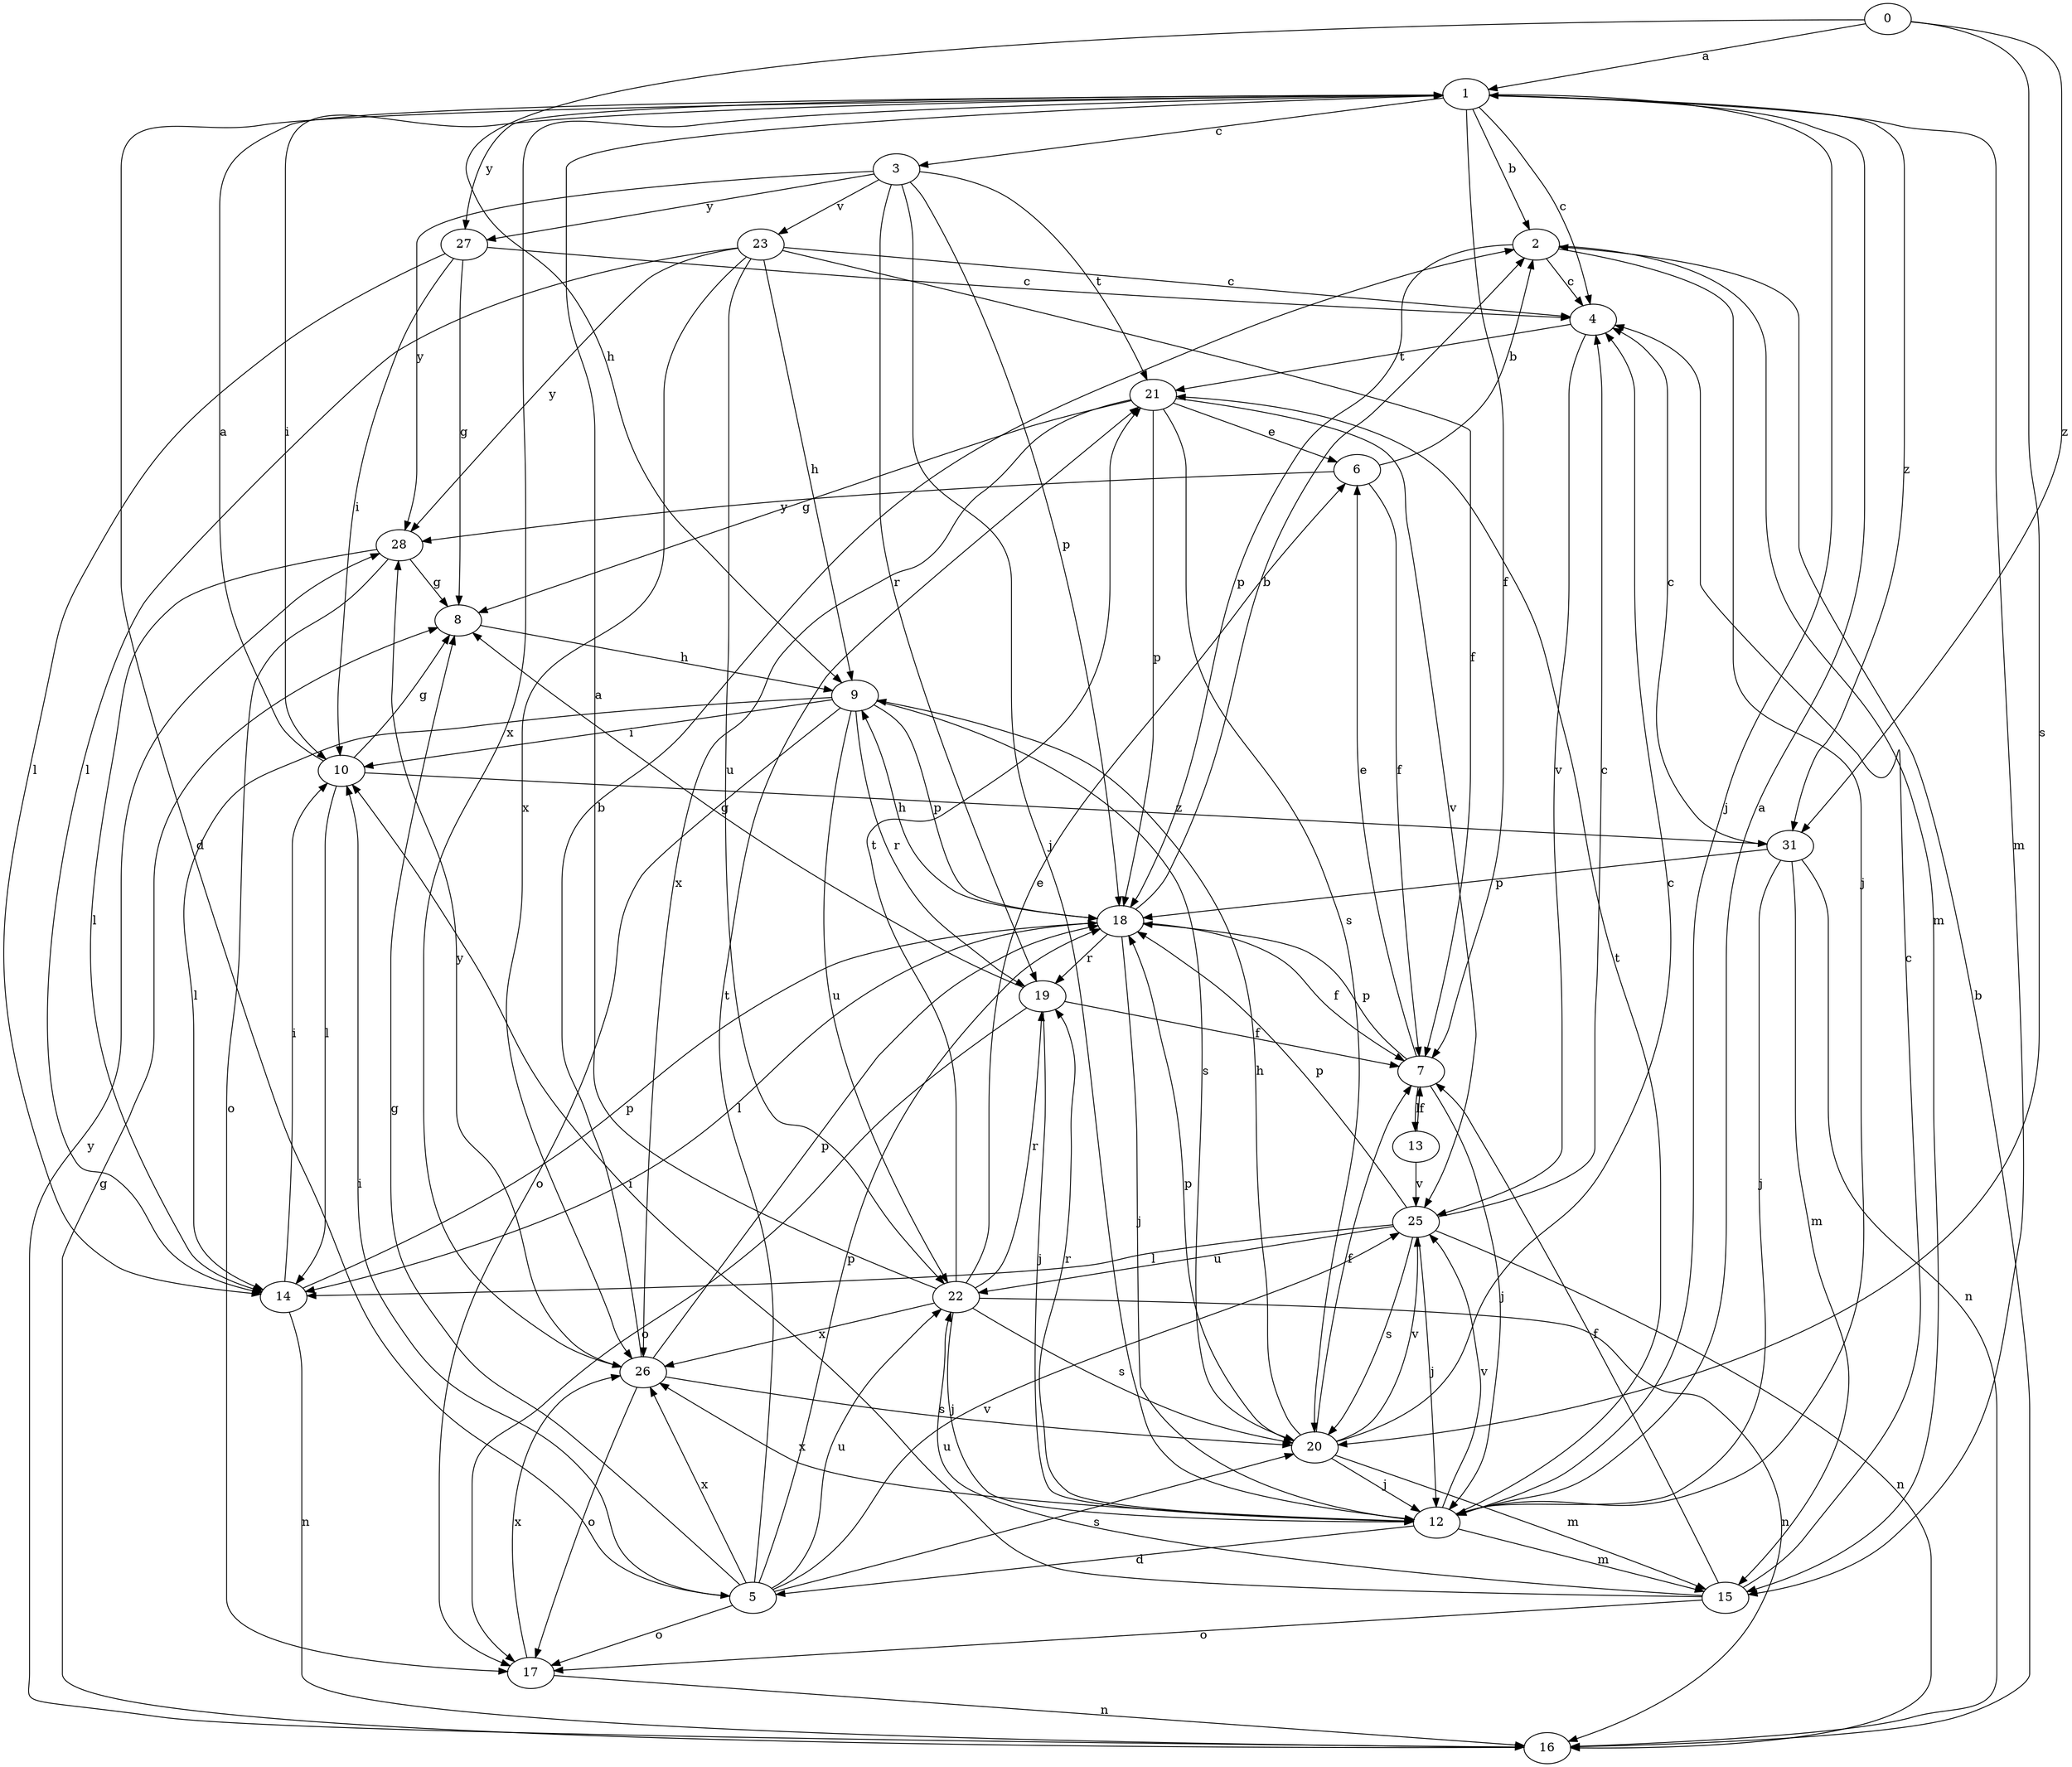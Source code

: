 strict digraph  {
0;
1;
2;
3;
4;
5;
6;
7;
8;
9;
10;
12;
13;
14;
15;
16;
17;
18;
19;
20;
21;
22;
23;
25;
26;
27;
28;
31;
0 -> 1  [label=a];
0 -> 9  [label=h];
0 -> 20  [label=s];
0 -> 31  [label=z];
1 -> 2  [label=b];
1 -> 3  [label=c];
1 -> 4  [label=c];
1 -> 5  [label=d];
1 -> 7  [label=f];
1 -> 10  [label=i];
1 -> 12  [label=j];
1 -> 15  [label=m];
1 -> 26  [label=x];
1 -> 27  [label=y];
1 -> 31  [label=z];
2 -> 4  [label=c];
2 -> 12  [label=j];
2 -> 15  [label=m];
2 -> 18  [label=p];
3 -> 12  [label=j];
3 -> 18  [label=p];
3 -> 19  [label=r];
3 -> 21  [label=t];
3 -> 23  [label=v];
3 -> 27  [label=y];
3 -> 28  [label=y];
4 -> 21  [label=t];
4 -> 25  [label=v];
5 -> 8  [label=g];
5 -> 10  [label=i];
5 -> 17  [label=o];
5 -> 18  [label=p];
5 -> 20  [label=s];
5 -> 21  [label=t];
5 -> 22  [label=u];
5 -> 25  [label=v];
5 -> 26  [label=x];
6 -> 2  [label=b];
6 -> 7  [label=f];
6 -> 28  [label=y];
7 -> 6  [label=e];
7 -> 12  [label=j];
7 -> 13  [label=l];
7 -> 18  [label=p];
8 -> 9  [label=h];
9 -> 10  [label=i];
9 -> 14  [label=l];
9 -> 17  [label=o];
9 -> 18  [label=p];
9 -> 19  [label=r];
9 -> 20  [label=s];
9 -> 22  [label=u];
10 -> 1  [label=a];
10 -> 8  [label=g];
10 -> 14  [label=l];
10 -> 31  [label=z];
12 -> 1  [label=a];
12 -> 5  [label=d];
12 -> 15  [label=m];
12 -> 19  [label=r];
12 -> 21  [label=t];
12 -> 25  [label=v];
12 -> 26  [label=x];
13 -> 7  [label=f];
13 -> 25  [label=v];
14 -> 10  [label=i];
14 -> 16  [label=n];
14 -> 18  [label=p];
15 -> 4  [label=c];
15 -> 7  [label=f];
15 -> 10  [label=i];
15 -> 17  [label=o];
15 -> 22  [label=u];
16 -> 2  [label=b];
16 -> 8  [label=g];
16 -> 28  [label=y];
17 -> 16  [label=n];
17 -> 26  [label=x];
18 -> 2  [label=b];
18 -> 7  [label=f];
18 -> 9  [label=h];
18 -> 12  [label=j];
18 -> 14  [label=l];
18 -> 19  [label=r];
19 -> 7  [label=f];
19 -> 8  [label=g];
19 -> 12  [label=j];
19 -> 17  [label=o];
20 -> 4  [label=c];
20 -> 7  [label=f];
20 -> 9  [label=h];
20 -> 12  [label=j];
20 -> 15  [label=m];
20 -> 18  [label=p];
20 -> 25  [label=v];
21 -> 6  [label=e];
21 -> 8  [label=g];
21 -> 18  [label=p];
21 -> 20  [label=s];
21 -> 25  [label=v];
21 -> 26  [label=x];
22 -> 1  [label=a];
22 -> 6  [label=e];
22 -> 12  [label=j];
22 -> 16  [label=n];
22 -> 19  [label=r];
22 -> 20  [label=s];
22 -> 21  [label=t];
22 -> 26  [label=x];
23 -> 4  [label=c];
23 -> 7  [label=f];
23 -> 9  [label=h];
23 -> 14  [label=l];
23 -> 22  [label=u];
23 -> 26  [label=x];
23 -> 28  [label=y];
25 -> 4  [label=c];
25 -> 12  [label=j];
25 -> 14  [label=l];
25 -> 16  [label=n];
25 -> 18  [label=p];
25 -> 20  [label=s];
25 -> 22  [label=u];
26 -> 2  [label=b];
26 -> 17  [label=o];
26 -> 18  [label=p];
26 -> 20  [label=s];
26 -> 28  [label=y];
27 -> 4  [label=c];
27 -> 8  [label=g];
27 -> 10  [label=i];
27 -> 14  [label=l];
28 -> 8  [label=g];
28 -> 14  [label=l];
28 -> 17  [label=o];
31 -> 4  [label=c];
31 -> 12  [label=j];
31 -> 15  [label=m];
31 -> 16  [label=n];
31 -> 18  [label=p];
}
